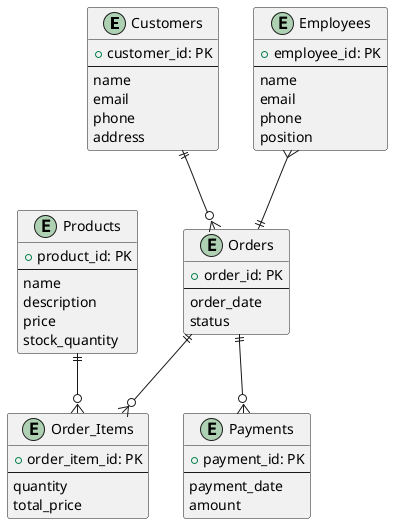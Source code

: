 @startuml
!define TABLE_BORDER_STYLE thicker

entity "Customers" {
  + customer_id: PK
  --
  name
  email
  phone
  address
}

entity "Products" {
  + product_id: PK
  --
  name
  description
  price
  stock_quantity
}

entity "Orders" {
  + order_id: PK
  --
  order_date
  status
}

entity "Order_Items" {
  + order_item_id: PK
  --
  quantity
  total_price
}

entity "Payments" {
  + payment_id: PK
  --
  payment_date
  amount
}

entity "Employees" {
  + employee_id: PK
  --
  name
  email
  phone
  position
}

Customers ||--o{ Orders
Orders ||--o{ Order_Items
Products ||--o{ Order_Items
Orders ||--o{ Payments
Employees }--|| Orders
@enduml
